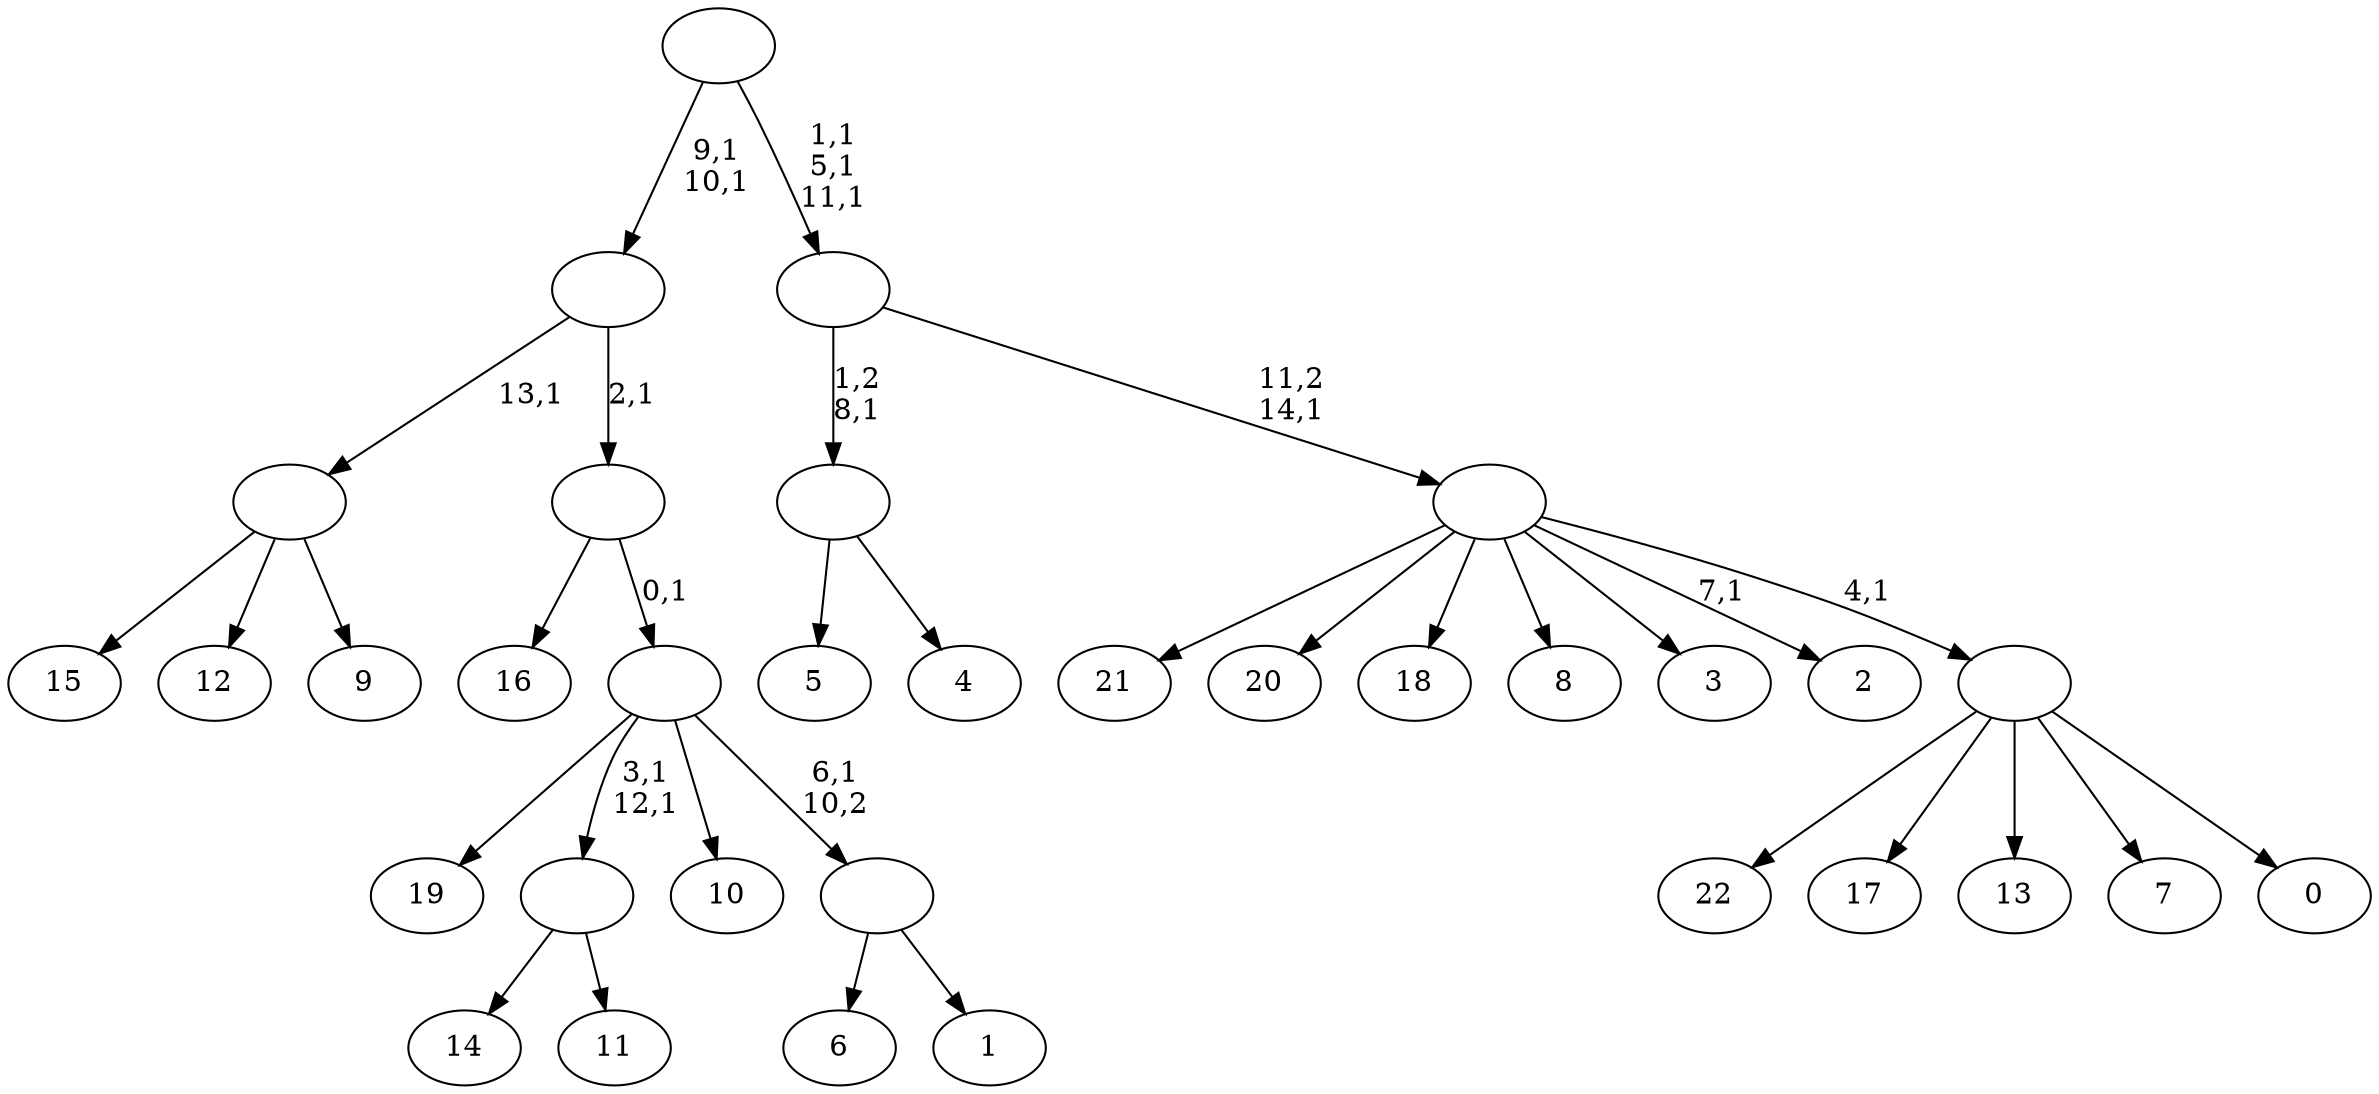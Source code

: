 digraph T {
	38 [label="22"]
	37 [label="21"]
	36 [label="20"]
	35 [label="19"]
	34 [label="18"]
	33 [label="17"]
	32 [label="16"]
	31 [label="15"]
	30 [label="14"]
	29 [label="13"]
	28 [label="12"]
	27 [label="11"]
	26 [label=""]
	24 [label="10"]
	23 [label="9"]
	22 [label=""]
	21 [label="8"]
	20 [label="7"]
	19 [label="6"]
	18 [label="5"]
	17 [label="4"]
	16 [label=""]
	15 [label="3"]
	14 [label="2"]
	12 [label="1"]
	11 [label=""]
	10 [label=""]
	9 [label=""]
	8 [label=""]
	6 [label="0"]
	5 [label=""]
	4 [label=""]
	3 [label=""]
	0 [label=""]
	26 -> 30 [label=""]
	26 -> 27 [label=""]
	22 -> 31 [label=""]
	22 -> 28 [label=""]
	22 -> 23 [label=""]
	16 -> 18 [label=""]
	16 -> 17 [label=""]
	11 -> 19 [label=""]
	11 -> 12 [label=""]
	10 -> 26 [label="3,1\n12,1"]
	10 -> 35 [label=""]
	10 -> 24 [label=""]
	10 -> 11 [label="6,1\n10,2"]
	9 -> 32 [label=""]
	9 -> 10 [label="0,1"]
	8 -> 22 [label="13,1"]
	8 -> 9 [label="2,1"]
	5 -> 38 [label=""]
	5 -> 33 [label=""]
	5 -> 29 [label=""]
	5 -> 20 [label=""]
	5 -> 6 [label=""]
	4 -> 14 [label="7,1"]
	4 -> 37 [label=""]
	4 -> 36 [label=""]
	4 -> 34 [label=""]
	4 -> 21 [label=""]
	4 -> 15 [label=""]
	4 -> 5 [label="4,1"]
	3 -> 16 [label="1,2\n8,1"]
	3 -> 4 [label="11,2\n14,1"]
	0 -> 3 [label="1,1\n5,1\n11,1"]
	0 -> 8 [label="9,1\n10,1"]
}
